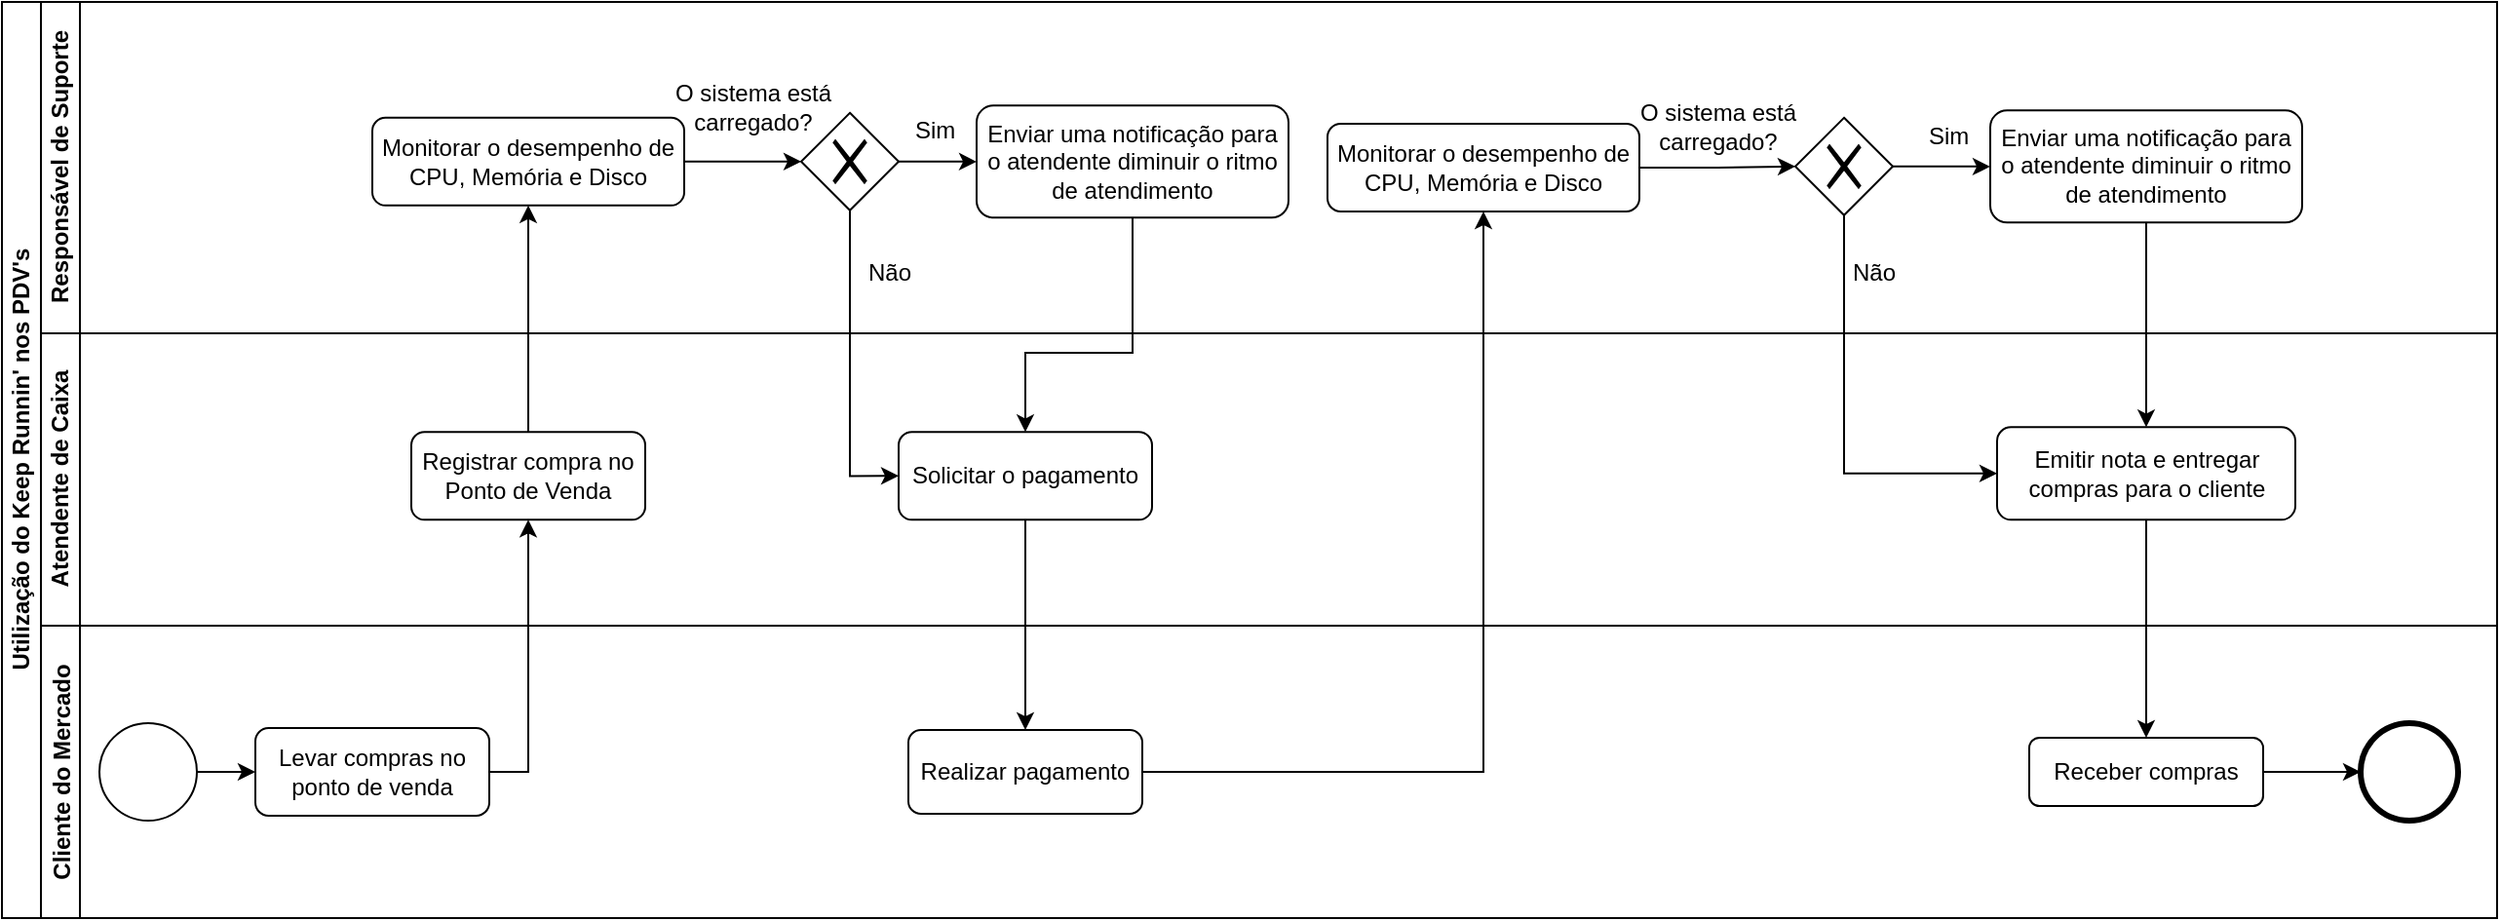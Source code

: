 <mxfile version="12.9.13" type="device" pages="2"><diagram id="YjV_awLszcljS52nw5Rq" name="Page-1"><mxGraphModel dx="2974" dy="516" grid="1" gridSize="10" guides="1" tooltips="1" connect="1" arrows="1" fold="1" page="1" pageScale="1" pageWidth="827" pageHeight="1169" math="0" shadow="0"><root><mxCell id="pDafWeB4mNrSstRAtfE4-0"/><mxCell id="pDafWeB4mNrSstRAtfE4-1" parent="pDafWeB4mNrSstRAtfE4-0"/><mxCell id="5vp4Q4hivchtBtnTP4xV-66" value="Utilização do Keep Runnin' nos PDV's" style="swimlane;html=1;childLayout=stackLayout;resizeParent=1;resizeParentMax=0;horizontal=0;startSize=20;horizontalStack=0;" parent="pDafWeB4mNrSstRAtfE4-1" vertex="1"><mxGeometry x="-1570" y="50" width="1280" height="470" as="geometry"/></mxCell><mxCell id="5vp4Q4hivchtBtnTP4xV-67" value="Responsável de Suporte" style="swimlane;html=1;startSize=20;horizontal=0;" parent="5vp4Q4hivchtBtnTP4xV-66" vertex="1"><mxGeometry x="20" width="1260" height="170" as="geometry"/></mxCell><mxCell id="5vp4Q4hivchtBtnTP4xV-179" style="edgeStyle=orthogonalEdgeStyle;rounded=0;orthogonalLoop=1;jettySize=auto;html=1;entryX=0;entryY=0.5;entryDx=0;entryDy=0;" parent="5vp4Q4hivchtBtnTP4xV-67" source="5vp4Q4hivchtBtnTP4xV-79" target="5vp4Q4hivchtBtnTP4xV-81" edge="1"><mxGeometry relative="1" as="geometry"/></mxCell><mxCell id="5vp4Q4hivchtBtnTP4xV-83" value="O sistema está&lt;br&gt;carregado?" style="text;html=1;align=center;verticalAlign=middle;resizable=0;points=[];autosize=1;" parent="5vp4Q4hivchtBtnTP4xV-67" vertex="1"><mxGeometry x="315" y="39.41" width="100" height="30" as="geometry"/></mxCell><mxCell id="5vp4Q4hivchtBtnTP4xV-86" style="edgeStyle=orthogonalEdgeStyle;rounded=0;orthogonalLoop=1;jettySize=auto;html=1;" parent="5vp4Q4hivchtBtnTP4xV-67" source="5vp4Q4hivchtBtnTP4xV-81" target="5vp4Q4hivchtBtnTP4xV-85" edge="1"><mxGeometry relative="1" as="geometry"/></mxCell><mxCell id="5vp4Q4hivchtBtnTP4xV-133" style="edgeStyle=orthogonalEdgeStyle;rounded=0;orthogonalLoop=1;jettySize=auto;html=1;entryX=0;entryY=0.5;entryDx=0;entryDy=0;" parent="5vp4Q4hivchtBtnTP4xV-67" source="5vp4Q4hivchtBtnTP4xV-105" target="5vp4Q4hivchtBtnTP4xV-132" edge="1"><mxGeometry relative="1" as="geometry"/></mxCell><mxCell id="5vp4Q4hivchtBtnTP4xV-153" value="Sim&amp;nbsp;" style="text;html=1;align=center;verticalAlign=middle;resizable=0;points=[];autosize=1;" parent="5vp4Q4hivchtBtnTP4xV-67" vertex="1"><mxGeometry x="960" y="59.41" width="40" height="20" as="geometry"/></mxCell><mxCell id="5vp4Q4hivchtBtnTP4xV-87" value="Sim&amp;nbsp;" style="text;html=1;align=center;verticalAlign=middle;resizable=0;points=[];autosize=1;" parent="5vp4Q4hivchtBtnTP4xV-67" vertex="1"><mxGeometry x="440" y="55.66" width="40" height="20" as="geometry"/></mxCell><mxCell id="5vp4Q4hivchtBtnTP4xV-152" style="edgeStyle=orthogonalEdgeStyle;rounded=0;orthogonalLoop=1;jettySize=auto;html=1;" parent="5vp4Q4hivchtBtnTP4xV-67" source="5vp4Q4hivchtBtnTP4xV-132" target="5vp4Q4hivchtBtnTP4xV-151" edge="1"><mxGeometry relative="1" as="geometry"/></mxCell><mxCell id="5vp4Q4hivchtBtnTP4xV-135" value="O sistema está&lt;br&gt;carregado?" style="text;html=1;align=center;verticalAlign=middle;resizable=0;points=[];autosize=1;" parent="5vp4Q4hivchtBtnTP4xV-67" vertex="1"><mxGeometry x="810" y="49.41" width="100" height="30" as="geometry"/></mxCell><mxCell id="5vp4Q4hivchtBtnTP4xV-81" value="" style="shape=mxgraph.bpmn.shape;html=1;verticalLabelPosition=bottom;labelBackgroundColor=#ffffff;verticalAlign=top;align=center;perimeter=rhombusPerimeter;background=gateway;outlineConnect=0;outline=none;symbol=exclusiveGw;" parent="5vp4Q4hivchtBtnTP4xV-67" vertex="1"><mxGeometry x="390" y="56.91" width="50" height="50" as="geometry"/></mxCell><mxCell id="5vp4Q4hivchtBtnTP4xV-85" value="Enviar uma notificação para o atendente diminuir o ritmo de atendimento" style="shape=ext;rounded=1;html=1;whiteSpace=wrap;" parent="5vp4Q4hivchtBtnTP4xV-67" vertex="1"><mxGeometry x="480" y="53.16" width="160" height="57.5" as="geometry"/></mxCell><mxCell id="5vp4Q4hivchtBtnTP4xV-79" value="Monitorar o desempenho de CPU, Memória e Disco" style="shape=ext;rounded=1;html=1;whiteSpace=wrap;" parent="5vp4Q4hivchtBtnTP4xV-67" vertex="1"><mxGeometry x="170" y="59.41" width="160" height="45" as="geometry"/></mxCell><mxCell id="5vp4Q4hivchtBtnTP4xV-105" value="Monitorar o desempenho de CPU, Memória e Disco" style="shape=ext;rounded=1;html=1;whiteSpace=wrap;" parent="5vp4Q4hivchtBtnTP4xV-67" vertex="1"><mxGeometry x="660" y="62.5" width="160" height="45" as="geometry"/></mxCell><mxCell id="5vp4Q4hivchtBtnTP4xV-132" value="" style="shape=mxgraph.bpmn.shape;html=1;verticalLabelPosition=bottom;labelBackgroundColor=#ffffff;verticalAlign=top;align=center;perimeter=rhombusPerimeter;background=gateway;outlineConnect=0;outline=none;symbol=exclusiveGw;" parent="5vp4Q4hivchtBtnTP4xV-67" vertex="1"><mxGeometry x="900" y="59.41" width="50" height="50" as="geometry"/></mxCell><mxCell id="5vp4Q4hivchtBtnTP4xV-151" value="Enviar uma notificação para o atendente diminuir o ritmo de atendimento" style="shape=ext;rounded=1;html=1;whiteSpace=wrap;" parent="5vp4Q4hivchtBtnTP4xV-67" vertex="1"><mxGeometry x="1000" y="55.66" width="160" height="57.5" as="geometry"/></mxCell><mxCell id="5vp4Q4hivchtBtnTP4xV-93" value="Não" style="text;html=1;align=center;verticalAlign=middle;resizable=0;points=[];autosize=1;" parent="5vp4Q4hivchtBtnTP4xV-67" vertex="1"><mxGeometry x="415" y="129.41" width="40" height="20" as="geometry"/></mxCell><mxCell id="5vp4Q4hivchtBtnTP4xV-157" value="Não" style="text;html=1;align=center;verticalAlign=middle;resizable=0;points=[];autosize=1;" parent="5vp4Q4hivchtBtnTP4xV-67" vertex="1"><mxGeometry x="920" y="129.41" width="40" height="20" as="geometry"/></mxCell><mxCell id="5vp4Q4hivchtBtnTP4xV-68" value="Atendente de Caixa" style="swimlane;html=1;startSize=20;horizontal=0;" parent="5vp4Q4hivchtBtnTP4xV-66" vertex="1"><mxGeometry x="20" y="170" width="1260" height="150" as="geometry"/></mxCell><mxCell id="5vp4Q4hivchtBtnTP4xV-76" value="Registrar compra no Ponto de Venda" style="shape=ext;rounded=1;html=1;whiteSpace=wrap;" parent="5vp4Q4hivchtBtnTP4xV-68" vertex="1"><mxGeometry x="190" y="50.66" width="120" height="45" as="geometry"/></mxCell><mxCell id="5vp4Q4hivchtBtnTP4xV-154" value="Emitir nota e entregar compras para o cliente" style="shape=ext;rounded=1;html=1;whiteSpace=wrap;" parent="5vp4Q4hivchtBtnTP4xV-68" vertex="1"><mxGeometry x="1003.5" y="48.16" width="153" height="47.5" as="geometry"/></mxCell><mxCell id="5vp4Q4hivchtBtnTP4xV-88" value="Solicitar o pagamento" style="shape=ext;rounded=1;html=1;whiteSpace=wrap;" parent="5vp4Q4hivchtBtnTP4xV-68" vertex="1"><mxGeometry x="440" y="50.66" width="130" height="45" as="geometry"/></mxCell><mxCell id="5vp4Q4hivchtBtnTP4xV-92" style="edgeStyle=orthogonalEdgeStyle;rounded=0;orthogonalLoop=1;jettySize=auto;html=1;exitX=0.5;exitY=1;exitDx=0;exitDy=0;entryX=0;entryY=0.5;entryDx=0;entryDy=0;" parent="5vp4Q4hivchtBtnTP4xV-66" source="5vp4Q4hivchtBtnTP4xV-81" target="5vp4Q4hivchtBtnTP4xV-88" edge="1"><mxGeometry relative="1" as="geometry"/></mxCell><mxCell id="5vp4Q4hivchtBtnTP4xV-158" style="edgeStyle=orthogonalEdgeStyle;rounded=0;orthogonalLoop=1;jettySize=auto;html=1;exitX=0.5;exitY=1;exitDx=0;exitDy=0;entryX=0;entryY=0.5;entryDx=0;entryDy=0;" parent="5vp4Q4hivchtBtnTP4xV-66" source="5vp4Q4hivchtBtnTP4xV-132" target="5vp4Q4hivchtBtnTP4xV-154" edge="1"><mxGeometry relative="1" as="geometry"/></mxCell><mxCell id="5vp4Q4hivchtBtnTP4xV-160" style="edgeStyle=orthogonalEdgeStyle;rounded=0;orthogonalLoop=1;jettySize=auto;html=1;exitX=0.5;exitY=1;exitDx=0;exitDy=0;" parent="5vp4Q4hivchtBtnTP4xV-66" source="5vp4Q4hivchtBtnTP4xV-154" target="5vp4Q4hivchtBtnTP4xV-159" edge="1"><mxGeometry relative="1" as="geometry"/></mxCell><mxCell id="5vp4Q4hivchtBtnTP4xV-165" style="edgeStyle=orthogonalEdgeStyle;rounded=0;orthogonalLoop=1;jettySize=auto;html=1;" parent="5vp4Q4hivchtBtnTP4xV-66" source="5vp4Q4hivchtBtnTP4xV-151" target="5vp4Q4hivchtBtnTP4xV-154" edge="1"><mxGeometry relative="1" as="geometry"/></mxCell><mxCell id="5vp4Q4hivchtBtnTP4xV-167" style="edgeStyle=orthogonalEdgeStyle;rounded=0;orthogonalLoop=1;jettySize=auto;html=1;exitX=0.5;exitY=1;exitDx=0;exitDy=0;" parent="5vp4Q4hivchtBtnTP4xV-66" source="5vp4Q4hivchtBtnTP4xV-85" target="5vp4Q4hivchtBtnTP4xV-88" edge="1"><mxGeometry relative="1" as="geometry"><Array as="points"><mxPoint x="580" y="180"/><mxPoint x="525" y="180"/></Array></mxGeometry></mxCell><mxCell id="5vp4Q4hivchtBtnTP4xV-78" style="edgeStyle=orthogonalEdgeStyle;rounded=0;orthogonalLoop=1;jettySize=auto;html=1;exitX=1;exitY=0.5;exitDx=0;exitDy=0;" parent="5vp4Q4hivchtBtnTP4xV-66" source="5vp4Q4hivchtBtnTP4xV-71" target="5vp4Q4hivchtBtnTP4xV-76" edge="1"><mxGeometry relative="1" as="geometry"/></mxCell><mxCell id="5vp4Q4hivchtBtnTP4xV-80" style="edgeStyle=orthogonalEdgeStyle;rounded=0;orthogonalLoop=1;jettySize=auto;html=1;" parent="5vp4Q4hivchtBtnTP4xV-66" source="5vp4Q4hivchtBtnTP4xV-76" target="5vp4Q4hivchtBtnTP4xV-79" edge="1"><mxGeometry relative="1" as="geometry"/></mxCell><mxCell id="5vp4Q4hivchtBtnTP4xV-180" style="edgeStyle=orthogonalEdgeStyle;rounded=0;orthogonalLoop=1;jettySize=auto;html=1;exitX=0.5;exitY=1;exitDx=0;exitDy=0;" parent="5vp4Q4hivchtBtnTP4xV-66" source="5vp4Q4hivchtBtnTP4xV-88" target="5vp4Q4hivchtBtnTP4xV-94" edge="1"><mxGeometry relative="1" as="geometry"/></mxCell><mxCell id="5vp4Q4hivchtBtnTP4xV-181" style="edgeStyle=orthogonalEdgeStyle;rounded=0;orthogonalLoop=1;jettySize=auto;html=1;exitX=1;exitY=0.5;exitDx=0;exitDy=0;" parent="5vp4Q4hivchtBtnTP4xV-66" source="5vp4Q4hivchtBtnTP4xV-94" target="5vp4Q4hivchtBtnTP4xV-105" edge="1"><mxGeometry relative="1" as="geometry"/></mxCell><mxCell id="5vp4Q4hivchtBtnTP4xV-69" value="Cliente do Mercado" style="swimlane;startSize=20;horizontal=0;" parent="5vp4Q4hivchtBtnTP4xV-66" vertex="1"><mxGeometry x="20" y="320" width="1260" height="150" as="geometry"/></mxCell><mxCell id="5vp4Q4hivchtBtnTP4xV-75" style="edgeStyle=orthogonalEdgeStyle;rounded=0;orthogonalLoop=1;jettySize=auto;html=1;" parent="5vp4Q4hivchtBtnTP4xV-69" source="5vp4Q4hivchtBtnTP4xV-72" target="5vp4Q4hivchtBtnTP4xV-71" edge="1"><mxGeometry relative="1" as="geometry"/></mxCell><mxCell id="TRwtvUejxUz8rFEPwSpP-0" style="edgeStyle=orthogonalEdgeStyle;rounded=0;orthogonalLoop=1;jettySize=auto;html=1;exitX=1;exitY=0.5;exitDx=0;exitDy=0;entryX=0;entryY=0.5;entryDx=0;entryDy=0;" edge="1" parent="5vp4Q4hivchtBtnTP4xV-69" source="5vp4Q4hivchtBtnTP4xV-159" target="5vp4Q4hivchtBtnTP4xV-162"><mxGeometry relative="1" as="geometry"/></mxCell><mxCell id="5vp4Q4hivchtBtnTP4xV-72" value="" style="shape=mxgraph.bpmn.shape;html=1;verticalLabelPosition=bottom;labelBackgroundColor=#ffffff;verticalAlign=top;align=center;perimeter=ellipsePerimeter;outlineConnect=0;outline=standard;symbol=general;" parent="5vp4Q4hivchtBtnTP4xV-69" vertex="1"><mxGeometry x="30" y="50" width="50" height="50" as="geometry"/></mxCell><mxCell id="5vp4Q4hivchtBtnTP4xV-161" style="edgeStyle=orthogonalEdgeStyle;rounded=0;orthogonalLoop=1;jettySize=auto;html=1;exitX=0.5;exitY=1;exitDx=0;exitDy=0;" parent="5vp4Q4hivchtBtnTP4xV-69" source="5vp4Q4hivchtBtnTP4xV-159" target="5vp4Q4hivchtBtnTP4xV-159" edge="1"><mxGeometry relative="1" as="geometry"/></mxCell><mxCell id="5vp4Q4hivchtBtnTP4xV-71" value="Levar compras no ponto de venda" style="shape=ext;rounded=1;html=1;whiteSpace=wrap;" parent="5vp4Q4hivchtBtnTP4xV-69" vertex="1"><mxGeometry x="110" y="52.5" width="120" height="45" as="geometry"/></mxCell><mxCell id="5vp4Q4hivchtBtnTP4xV-159" value="Receber compras" style="shape=ext;rounded=1;html=1;whiteSpace=wrap;" parent="5vp4Q4hivchtBtnTP4xV-69" vertex="1"><mxGeometry x="1020" y="57.5" width="120" height="35" as="geometry"/></mxCell><mxCell id="5vp4Q4hivchtBtnTP4xV-162" value="" style="shape=mxgraph.bpmn.shape;html=1;verticalLabelPosition=bottom;labelBackgroundColor=#ffffff;verticalAlign=top;align=center;perimeter=ellipsePerimeter;outlineConnect=0;outline=end;symbol=general;" parent="5vp4Q4hivchtBtnTP4xV-69" vertex="1"><mxGeometry x="1190" y="50" width="50" height="50" as="geometry"/></mxCell><mxCell id="5vp4Q4hivchtBtnTP4xV-94" value="Realizar pagamento" style="shape=ext;rounded=1;html=1;whiteSpace=wrap;" parent="5vp4Q4hivchtBtnTP4xV-69" vertex="1"><mxGeometry x="445" y="53.46" width="120" height="43.09" as="geometry"/></mxCell></root></mxGraphModel></diagram><diagram name="Page-2" id="sKEJIMU1LBZML6WyiK17"><mxGraphModel dx="3121" dy="573" grid="1" gridSize="10" guides="1" tooltips="1" connect="1" arrows="1" fold="1" page="1" pageScale="1" pageWidth="827" pageHeight="1169" math="0" shadow="0"><root><mxCell id="0QOoDChIhGC8e_JKSmdJ-0"/><mxCell id="0QOoDChIhGC8e_JKSmdJ-1" parent="0QOoDChIhGC8e_JKSmdJ-0"/><mxCell id="0QOoDChIhGC8e_JKSmdJ-2" value="Utilização do Keep Runnin' nos PDV's" style="swimlane;html=1;childLayout=stackLayout;resizeParent=1;resizeParentMax=0;horizontal=0;startSize=20;horizontalStack=0;" vertex="1" parent="0QOoDChIhGC8e_JKSmdJ-1"><mxGeometry x="-1570" y="50" width="1450" height="470" as="geometry"/></mxCell><mxCell id="0QOoDChIhGC8e_JKSmdJ-3" value="Responsável de Suporte" style="swimlane;html=1;startSize=20;horizontal=0;" vertex="1" parent="0QOoDChIhGC8e_JKSmdJ-2"><mxGeometry x="20" width="1430" height="170" as="geometry"/></mxCell><mxCell id="0QOoDChIhGC8e_JKSmdJ-4" style="edgeStyle=orthogonalEdgeStyle;rounded=0;orthogonalLoop=1;jettySize=auto;html=1;entryX=0;entryY=0.5;entryDx=0;entryDy=0;" edge="1" parent="0QOoDChIhGC8e_JKSmdJ-3" source="0QOoDChIhGC8e_JKSmdJ-14" target="0QOoDChIhGC8e_JKSmdJ-12"><mxGeometry relative="1" as="geometry"/></mxCell><mxCell id="0QOoDChIhGC8e_JKSmdJ-5" value="O sistema está&lt;br&gt;carregado?" style="text;html=1;align=center;verticalAlign=middle;resizable=0;points=[];autosize=1;" vertex="1" parent="0QOoDChIhGC8e_JKSmdJ-3"><mxGeometry x="315" y="39.41" width="100" height="30" as="geometry"/></mxCell><mxCell id="0QOoDChIhGC8e_JKSmdJ-6" style="edgeStyle=orthogonalEdgeStyle;rounded=0;orthogonalLoop=1;jettySize=auto;html=1;" edge="1" parent="0QOoDChIhGC8e_JKSmdJ-3" source="0QOoDChIhGC8e_JKSmdJ-12" target="0QOoDChIhGC8e_JKSmdJ-13"><mxGeometry relative="1" as="geometry"/></mxCell><mxCell id="0QOoDChIhGC8e_JKSmdJ-7" style="edgeStyle=orthogonalEdgeStyle;rounded=0;orthogonalLoop=1;jettySize=auto;html=1;entryX=0;entryY=0.5;entryDx=0;entryDy=0;" edge="1" parent="0QOoDChIhGC8e_JKSmdJ-3" source="0QOoDChIhGC8e_JKSmdJ-15" target="0QOoDChIhGC8e_JKSmdJ-16"><mxGeometry relative="1" as="geometry"/></mxCell><mxCell id="0QOoDChIhGC8e_JKSmdJ-8" value="Sim&amp;nbsp;" style="text;html=1;align=center;verticalAlign=middle;resizable=0;points=[];autosize=1;" vertex="1" parent="0QOoDChIhGC8e_JKSmdJ-3"><mxGeometry x="960" y="59.41" width="40" height="20" as="geometry"/></mxCell><mxCell id="0QOoDChIhGC8e_JKSmdJ-9" value="Sim&amp;nbsp;" style="text;html=1;align=center;verticalAlign=middle;resizable=0;points=[];autosize=1;" vertex="1" parent="0QOoDChIhGC8e_JKSmdJ-3"><mxGeometry x="440" y="55.66" width="40" height="20" as="geometry"/></mxCell><mxCell id="0QOoDChIhGC8e_JKSmdJ-10" style="edgeStyle=orthogonalEdgeStyle;rounded=0;orthogonalLoop=1;jettySize=auto;html=1;" edge="1" parent="0QOoDChIhGC8e_JKSmdJ-3" source="0QOoDChIhGC8e_JKSmdJ-16" target="0QOoDChIhGC8e_JKSmdJ-17"><mxGeometry relative="1" as="geometry"/></mxCell><mxCell id="0QOoDChIhGC8e_JKSmdJ-11" value="O sistema está&lt;br&gt;carregado?" style="text;html=1;align=center;verticalAlign=middle;resizable=0;points=[];autosize=1;" vertex="1" parent="0QOoDChIhGC8e_JKSmdJ-3"><mxGeometry x="810" y="49.41" width="100" height="30" as="geometry"/></mxCell><mxCell id="0QOoDChIhGC8e_JKSmdJ-12" value="" style="shape=mxgraph.bpmn.shape;html=1;verticalLabelPosition=bottom;labelBackgroundColor=#ffffff;verticalAlign=top;align=center;perimeter=rhombusPerimeter;background=gateway;outlineConnect=0;outline=none;symbol=exclusiveGw;" vertex="1" parent="0QOoDChIhGC8e_JKSmdJ-3"><mxGeometry x="390" y="56.91" width="50" height="50" as="geometry"/></mxCell><mxCell id="0QOoDChIhGC8e_JKSmdJ-13" value="Enviar uma notificação para o atendente diminuir o ritmo de atendimento" style="shape=ext;rounded=1;html=1;whiteSpace=wrap;" vertex="1" parent="0QOoDChIhGC8e_JKSmdJ-3"><mxGeometry x="480" y="53.16" width="160" height="57.5" as="geometry"/></mxCell><mxCell id="0QOoDChIhGC8e_JKSmdJ-14" value="Monitorar o desempenho de CPU, Memória e Disco" style="shape=ext;rounded=1;html=1;whiteSpace=wrap;" vertex="1" parent="0QOoDChIhGC8e_JKSmdJ-3"><mxGeometry x="170" y="59.41" width="160" height="45" as="geometry"/></mxCell><mxCell id="0QOoDChIhGC8e_JKSmdJ-15" value="Monitorar o desempenho de CPU, Memória e Disco" style="shape=ext;rounded=1;html=1;whiteSpace=wrap;" vertex="1" parent="0QOoDChIhGC8e_JKSmdJ-3"><mxGeometry x="660" y="62.5" width="160" height="45" as="geometry"/></mxCell><mxCell id="0QOoDChIhGC8e_JKSmdJ-16" value="" style="shape=mxgraph.bpmn.shape;html=1;verticalLabelPosition=bottom;labelBackgroundColor=#ffffff;verticalAlign=top;align=center;perimeter=rhombusPerimeter;background=gateway;outlineConnect=0;outline=none;symbol=exclusiveGw;" vertex="1" parent="0QOoDChIhGC8e_JKSmdJ-3"><mxGeometry x="900" y="59.41" width="50" height="50" as="geometry"/></mxCell><mxCell id="0QOoDChIhGC8e_JKSmdJ-17" value="Enviar uma notificação para o atendente diminuir o ritmo de atendimento" style="shape=ext;rounded=1;html=1;whiteSpace=wrap;" vertex="1" parent="0QOoDChIhGC8e_JKSmdJ-3"><mxGeometry x="1000" y="55.66" width="160" height="57.5" as="geometry"/></mxCell><mxCell id="0QOoDChIhGC8e_JKSmdJ-18" value="Não" style="text;html=1;align=center;verticalAlign=middle;resizable=0;points=[];autosize=1;" vertex="1" parent="0QOoDChIhGC8e_JKSmdJ-3"><mxGeometry x="930" y="129.41" width="40" height="20" as="geometry"/></mxCell><mxCell id="0QOoDChIhGC8e_JKSmdJ-19" value="Não" style="text;html=1;align=center;verticalAlign=middle;resizable=0;points=[];autosize=1;" vertex="1" parent="0QOoDChIhGC8e_JKSmdJ-3"><mxGeometry x="415" y="129.41" width="40" height="20" as="geometry"/></mxCell><mxCell id="0QOoDChIhGC8e_JKSmdJ-20" value="Atendente de Caixa" style="swimlane;html=1;startSize=20;horizontal=0;" vertex="1" parent="0QOoDChIhGC8e_JKSmdJ-2"><mxGeometry x="20" y="170" width="1430" height="150" as="geometry"/></mxCell><mxCell id="0QOoDChIhGC8e_JKSmdJ-22" value="Registrar compra no Ponto de Venda" style="shape=ext;rounded=1;html=1;whiteSpace=wrap;" vertex="1" parent="0QOoDChIhGC8e_JKSmdJ-20"><mxGeometry x="190" y="50.66" width="120" height="45" as="geometry"/></mxCell><mxCell id="0QOoDChIhGC8e_JKSmdJ-23" value="Emitir nota e entregar compras para o cliente" style="shape=ext;rounded=1;html=1;whiteSpace=wrap;" vertex="1" parent="0QOoDChIhGC8e_JKSmdJ-20"><mxGeometry x="1003.5" y="48.16" width="153" height="47.5" as="geometry"/></mxCell><mxCell id="0QOoDChIhGC8e_JKSmdJ-21" value="Solicitar o pagamento" style="shape=ext;rounded=1;html=1;whiteSpace=wrap;" vertex="1" parent="0QOoDChIhGC8e_JKSmdJ-20"><mxGeometry x="440" y="42.5" width="130" height="65" as="geometry"/></mxCell><mxCell id="aeLyapxGYnPPC6Dg8NS1-0" style="edgeStyle=orthogonalEdgeStyle;rounded=0;orthogonalLoop=1;jettySize=auto;html=1;exitX=0;exitY=0.5;exitDx=0;exitDy=0;" edge="1" parent="0QOoDChIhGC8e_JKSmdJ-20" source="7ZBgXHB3b3gZ6HnAWsdL-0" target="0QOoDChIhGC8e_JKSmdJ-21"><mxGeometry relative="1" as="geometry"/></mxCell><mxCell id="7ZBgXHB3b3gZ6HnAWsdL-0" value="Operar caixa em ritmo reduzido" style="shape=ext;rounded=1;html=1;whiteSpace=wrap;" vertex="1" parent="0QOoDChIhGC8e_JKSmdJ-20"><mxGeometry x="610" y="52.5" width="150" height="45" as="geometry"/></mxCell><mxCell id="aeLyapxGYnPPC6Dg8NS1-2" style="edgeStyle=orthogonalEdgeStyle;rounded=0;orthogonalLoop=1;jettySize=auto;html=1;" edge="1" parent="0QOoDChIhGC8e_JKSmdJ-20" source="7ZBgXHB3b3gZ6HnAWsdL-8" target="0QOoDChIhGC8e_JKSmdJ-23"><mxGeometry relative="1" as="geometry"/></mxCell><mxCell id="7ZBgXHB3b3gZ6HnAWsdL-8" value="Operar caixa em ritmo reduzido" style="shape=ext;rounded=1;html=1;whiteSpace=wrap;" vertex="1" parent="0QOoDChIhGC8e_JKSmdJ-20"><mxGeometry x="1200" y="52.5" width="170" height="45" as="geometry"/></mxCell><mxCell id="0QOoDChIhGC8e_JKSmdJ-24" style="edgeStyle=orthogonalEdgeStyle;rounded=0;orthogonalLoop=1;jettySize=auto;html=1;exitX=0.5;exitY=1;exitDx=0;exitDy=0;entryX=0;entryY=0.5;entryDx=0;entryDy=0;" edge="1" parent="0QOoDChIhGC8e_JKSmdJ-2" source="0QOoDChIhGC8e_JKSmdJ-12" target="0QOoDChIhGC8e_JKSmdJ-21"><mxGeometry relative="1" as="geometry"/></mxCell><mxCell id="0QOoDChIhGC8e_JKSmdJ-25" style="edgeStyle=orthogonalEdgeStyle;rounded=0;orthogonalLoop=1;jettySize=auto;html=1;exitX=0.5;exitY=1;exitDx=0;exitDy=0;entryX=0;entryY=0.5;entryDx=0;entryDy=0;" edge="1" parent="0QOoDChIhGC8e_JKSmdJ-2" source="0QOoDChIhGC8e_JKSmdJ-16" target="0QOoDChIhGC8e_JKSmdJ-23"><mxGeometry relative="1" as="geometry"/></mxCell><mxCell id="0QOoDChIhGC8e_JKSmdJ-26" style="edgeStyle=orthogonalEdgeStyle;rounded=0;orthogonalLoop=1;jettySize=auto;html=1;exitX=0.5;exitY=1;exitDx=0;exitDy=0;" edge="1" parent="0QOoDChIhGC8e_JKSmdJ-2" source="0QOoDChIhGC8e_JKSmdJ-23" target="0QOoDChIhGC8e_JKSmdJ-40"><mxGeometry relative="1" as="geometry"/></mxCell><mxCell id="0QOoDChIhGC8e_JKSmdJ-29" style="edgeStyle=orthogonalEdgeStyle;rounded=0;orthogonalLoop=1;jettySize=auto;html=1;exitX=1;exitY=0.5;exitDx=0;exitDy=0;" edge="1" parent="0QOoDChIhGC8e_JKSmdJ-2" source="0QOoDChIhGC8e_JKSmdJ-39" target="0QOoDChIhGC8e_JKSmdJ-22"><mxGeometry relative="1" as="geometry"/></mxCell><mxCell id="0QOoDChIhGC8e_JKSmdJ-30" style="edgeStyle=orthogonalEdgeStyle;rounded=0;orthogonalLoop=1;jettySize=auto;html=1;" edge="1" parent="0QOoDChIhGC8e_JKSmdJ-2" source="0QOoDChIhGC8e_JKSmdJ-22" target="0QOoDChIhGC8e_JKSmdJ-14"><mxGeometry relative="1" as="geometry"/></mxCell><mxCell id="0QOoDChIhGC8e_JKSmdJ-33" value="Cliente do Mercado" style="swimlane;startSize=20;horizontal=0;" vertex="1" parent="0QOoDChIhGC8e_JKSmdJ-2"><mxGeometry x="20" y="320" width="1430" height="150" as="geometry"/></mxCell><mxCell id="0QOoDChIhGC8e_JKSmdJ-34" style="edgeStyle=orthogonalEdgeStyle;rounded=0;orthogonalLoop=1;jettySize=auto;html=1;" edge="1" parent="0QOoDChIhGC8e_JKSmdJ-33" source="0QOoDChIhGC8e_JKSmdJ-37" target="0QOoDChIhGC8e_JKSmdJ-39"><mxGeometry relative="1" as="geometry"/></mxCell><mxCell id="0QOoDChIhGC8e_JKSmdJ-35" style="edgeStyle=orthogonalEdgeStyle;rounded=0;orthogonalLoop=1;jettySize=auto;html=1;exitX=1;exitY=0.5;exitDx=0;exitDy=0;entryX=0;entryY=0.5;entryDx=0;entryDy=0;" edge="1" parent="0QOoDChIhGC8e_JKSmdJ-33" source="0QOoDChIhGC8e_JKSmdJ-40" target="0QOoDChIhGC8e_JKSmdJ-41"><mxGeometry relative="1" as="geometry"/></mxCell><mxCell id="0QOoDChIhGC8e_JKSmdJ-37" value="" style="shape=mxgraph.bpmn.shape;html=1;verticalLabelPosition=bottom;labelBackgroundColor=#ffffff;verticalAlign=top;align=center;perimeter=ellipsePerimeter;outlineConnect=0;outline=standard;symbol=general;" vertex="1" parent="0QOoDChIhGC8e_JKSmdJ-33"><mxGeometry x="30" y="50" width="50" height="50" as="geometry"/></mxCell><mxCell id="0QOoDChIhGC8e_JKSmdJ-38" style="edgeStyle=orthogonalEdgeStyle;rounded=0;orthogonalLoop=1;jettySize=auto;html=1;exitX=0.5;exitY=1;exitDx=0;exitDy=0;" edge="1" parent="0QOoDChIhGC8e_JKSmdJ-33" source="0QOoDChIhGC8e_JKSmdJ-40" target="0QOoDChIhGC8e_JKSmdJ-40"><mxGeometry relative="1" as="geometry"/></mxCell><mxCell id="0QOoDChIhGC8e_JKSmdJ-39" value="Levar compras no ponto de venda" style="shape=ext;rounded=1;html=1;whiteSpace=wrap;" vertex="1" parent="0QOoDChIhGC8e_JKSmdJ-33"><mxGeometry x="110" y="52.5" width="120" height="45" as="geometry"/></mxCell><mxCell id="0QOoDChIhGC8e_JKSmdJ-40" value="Receber compras" style="shape=ext;rounded=1;html=1;whiteSpace=wrap;" vertex="1" parent="0QOoDChIhGC8e_JKSmdJ-33"><mxGeometry x="1020" y="57.5" width="120" height="35" as="geometry"/></mxCell><mxCell id="0QOoDChIhGC8e_JKSmdJ-36" value="Realizar pagamento" style="shape=ext;rounded=1;html=1;whiteSpace=wrap;" vertex="1" parent="0QOoDChIhGC8e_JKSmdJ-33"><mxGeometry x="550" y="52.5" width="120" height="43.09" as="geometry"/></mxCell><mxCell id="0QOoDChIhGC8e_JKSmdJ-41" value="" style="shape=mxgraph.bpmn.shape;html=1;verticalLabelPosition=bottom;labelBackgroundColor=#ffffff;verticalAlign=top;align=center;perimeter=ellipsePerimeter;outlineConnect=0;outline=end;symbol=general;" vertex="1" parent="0QOoDChIhGC8e_JKSmdJ-33"><mxGeometry x="1370" y="49.04" width="50" height="50" as="geometry"/></mxCell><mxCell id="7ZBgXHB3b3gZ6HnAWsdL-3" style="edgeStyle=orthogonalEdgeStyle;rounded=0;orthogonalLoop=1;jettySize=auto;html=1;" edge="1" parent="0QOoDChIhGC8e_JKSmdJ-2" source="0QOoDChIhGC8e_JKSmdJ-13" target="7ZBgXHB3b3gZ6HnAWsdL-0"><mxGeometry relative="1" as="geometry"/></mxCell><mxCell id="7ZBgXHB3b3gZ6HnAWsdL-4" style="edgeStyle=orthogonalEdgeStyle;rounded=0;orthogonalLoop=1;jettySize=auto;html=1;entryX=0;entryY=0.5;entryDx=0;entryDy=0;" edge="1" parent="0QOoDChIhGC8e_JKSmdJ-2" source="0QOoDChIhGC8e_JKSmdJ-21" target="0QOoDChIhGC8e_JKSmdJ-36"><mxGeometry relative="1" as="geometry"/></mxCell><mxCell id="7ZBgXHB3b3gZ6HnAWsdL-7" style="edgeStyle=orthogonalEdgeStyle;rounded=0;orthogonalLoop=1;jettySize=auto;html=1;exitX=1;exitY=0.5;exitDx=0;exitDy=0;entryX=0.75;entryY=1;entryDx=0;entryDy=0;" edge="1" parent="0QOoDChIhGC8e_JKSmdJ-2" source="0QOoDChIhGC8e_JKSmdJ-36" target="0QOoDChIhGC8e_JKSmdJ-15"><mxGeometry relative="1" as="geometry"/></mxCell><mxCell id="7ZBgXHB3b3gZ6HnAWsdL-9" style="edgeStyle=orthogonalEdgeStyle;rounded=0;orthogonalLoop=1;jettySize=auto;html=1;" edge="1" parent="0QOoDChIhGC8e_JKSmdJ-2" source="0QOoDChIhGC8e_JKSmdJ-17" target="7ZBgXHB3b3gZ6HnAWsdL-8"><mxGeometry relative="1" as="geometry"/></mxCell></root></mxGraphModel></diagram></mxfile>